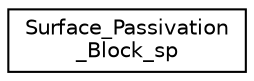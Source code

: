 digraph "Graphical Class Hierarchy"
{
  edge [fontname="Helvetica",fontsize="10",labelfontname="Helvetica",labelfontsize="10"];
  node [fontname="Helvetica",fontsize="10",shape=record];
  rankdir="LR";
  Node1 [label="Surface_Passivation\l_Block_sp",height=0.2,width=0.4,color="black", fillcolor="white", style="filled",URL="$classSurface__Passivation__Block__sp.html"];
}
